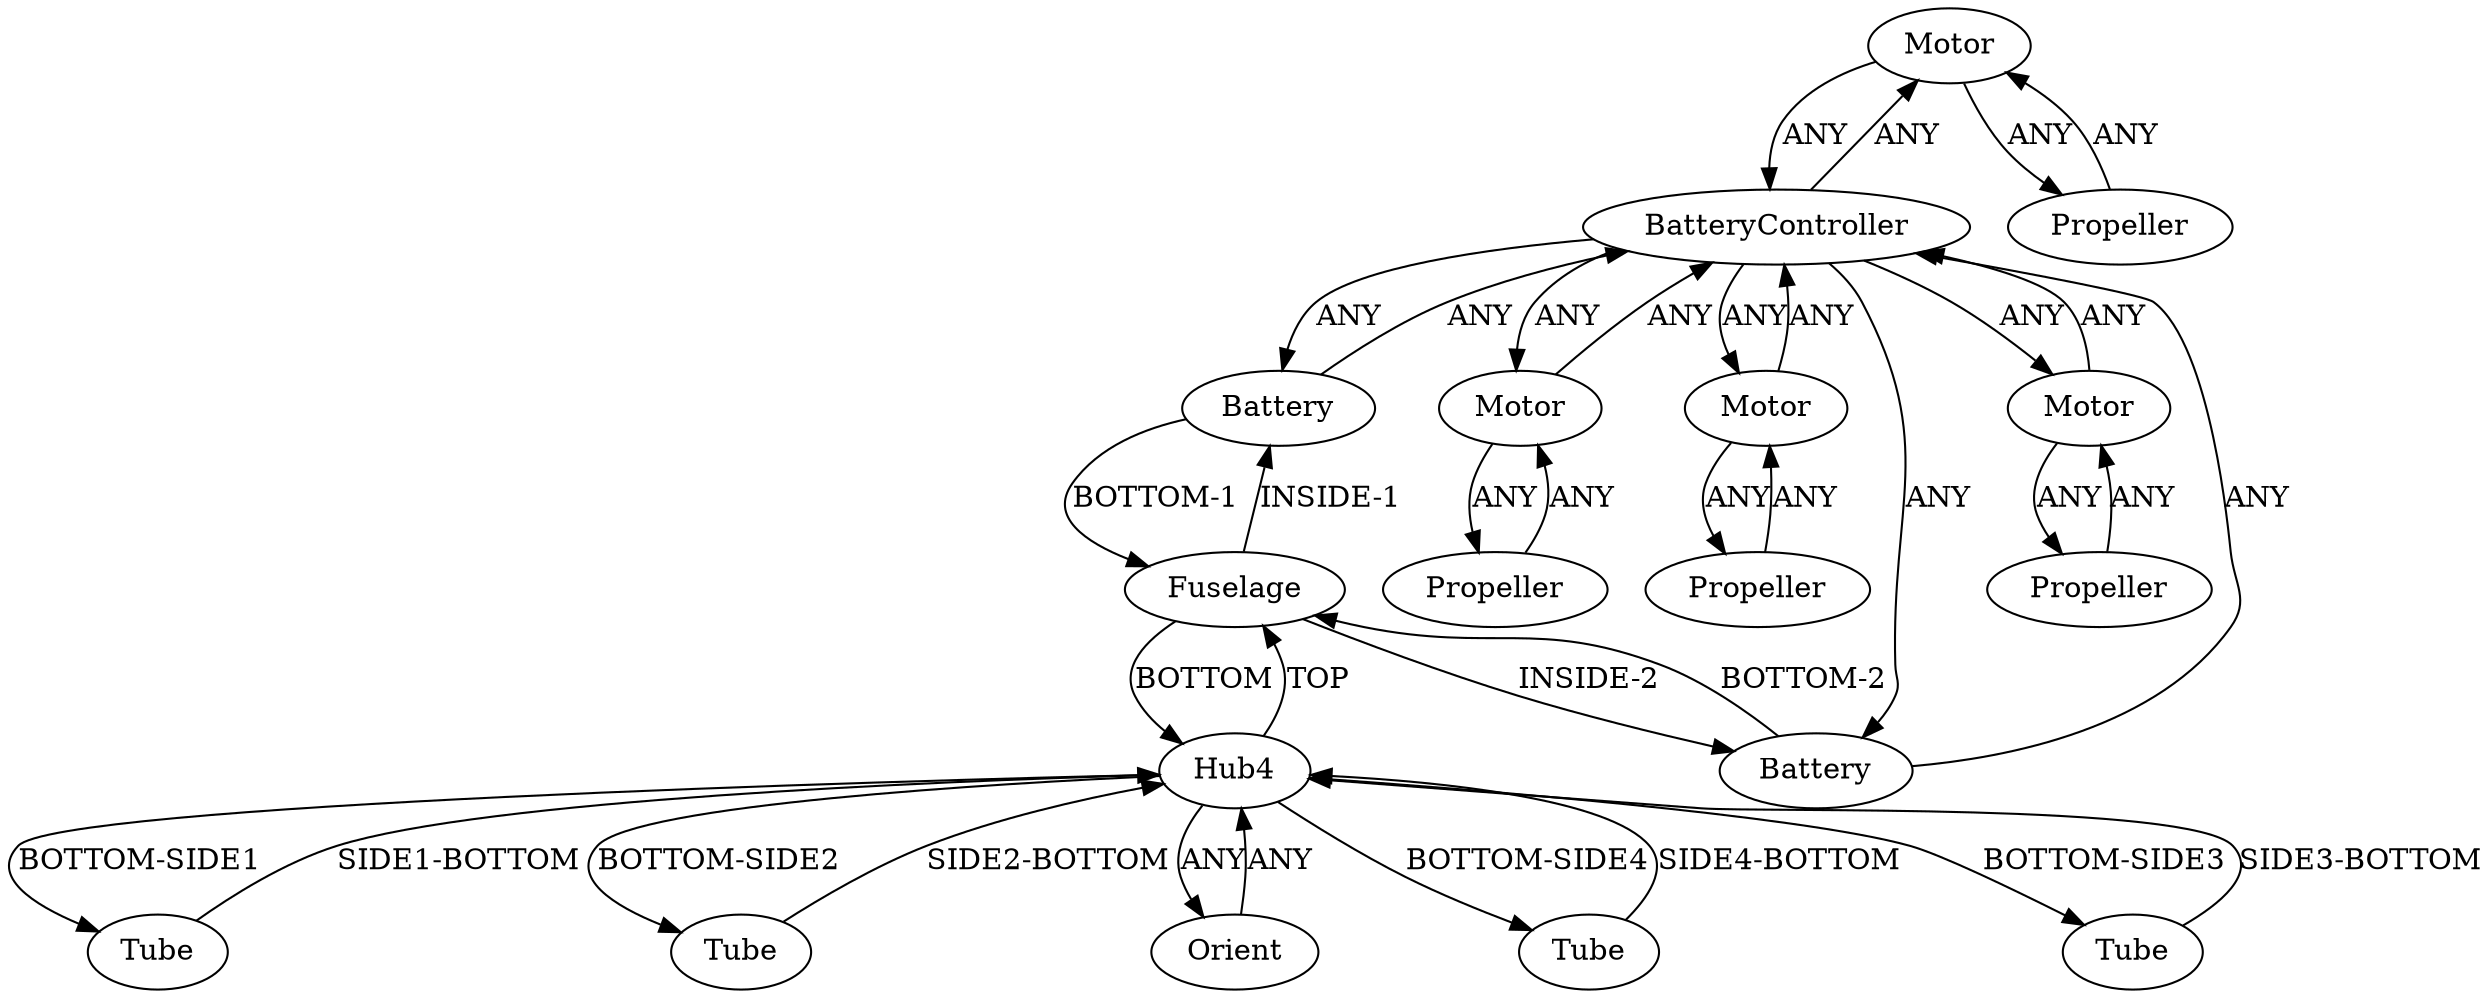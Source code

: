 /* Created by igraph 0.10.2 */
digraph {
  0 [
    instance=Motor_instance_1
    label=Motor
  ];
  1 [
    instance=Tube_instance_2
    label=Tube
  ];
  2 [
    instance=Propeller_instance_1
    label=Propeller
  ];
  3 [
    instance=Battery_instance_1
    label=Battery
  ];
  4 [
    instance=Motor_instance_2
    label=Motor
  ];
  5 [
    instance=Hub4_instance_1
    label=Hub4
  ];
  6 [
    instance=Fuselage_instance_1
    label=Fuselage
  ];
  7 [
    instance=Tube_instance_6
    label=Tube
  ];
  8 [
    instance=Orient
    label=Orient
  ];
  9 [
    instance=BatteryController_instance_1
    label=BatteryController
  ];
  10 [
    instance=Motor_instance_3
    label=Motor
  ];
  11 [
    instance=Propeller_instance_2
    label=Propeller
  ];
  12 [
    instance=Propeller_instance_3
    label=Propeller
  ];
  13 [
    instance=Battery_instance_2
    label=Battery
  ];
  14 [
    instance=Propeller_instance_4
    label=Propeller
  ];
  15 [
    instance=Motor_instance_4
    label=Motor
  ];
  16 [
    instance=Tube_instance_7
    label=Tube
  ];
  17 [
    instance=Tube_instance_8
    label=Tube
  ];

  0 -> 9 [
    label=ANY
  ];
  0 -> 11 [
    label=ANY
  ];
  1 -> 5 [
    label="SIDE1-BOTTOM"
  ];
  2 -> 4 [
    label=ANY
  ];
  3 -> 6 [
    label="BOTTOM-1"
  ];
  3 -> 9 [
    label=ANY
  ];
  4 -> 9 [
    label=ANY
  ];
  4 -> 2 [
    label=ANY
  ];
  5 -> 7 [
    label="BOTTOM-SIDE2"
  ];
  5 -> 6 [
    label=TOP
  ];
  5 -> 1 [
    label="BOTTOM-SIDE1"
  ];
  5 -> 16 [
    label="BOTTOM-SIDE4"
  ];
  5 -> 17 [
    label="BOTTOM-SIDE3"
  ];
  5 -> 8 [
    label=ANY
  ];
  6 -> 13 [
    label="INSIDE-2"
  ];
  6 -> 3 [
    label="INSIDE-1"
  ];
  6 -> 5 [
    label=BOTTOM
  ];
  7 -> 5 [
    label="SIDE2-BOTTOM"
  ];
  8 -> 5 [
    label=ANY
  ];
  9 -> 0 [
    label=ANY
  ];
  9 -> 13 [
    label=ANY
  ];
  9 -> 15 [
    label=ANY
  ];
  9 -> 3 [
    label=ANY
  ];
  9 -> 10 [
    label=ANY
  ];
  9 -> 4 [
    label=ANY
  ];
  10 -> 14 [
    label=ANY
  ];
  10 -> 9 [
    label=ANY
  ];
  11 -> 0 [
    label=ANY
  ];
  12 -> 15 [
    label=ANY
  ];
  13 -> 6 [
    label="BOTTOM-2"
  ];
  13 -> 9 [
    label=ANY
  ];
  14 -> 10 [
    label=ANY
  ];
  15 -> 12 [
    label=ANY
  ];
  15 -> 9 [
    label=ANY
  ];
  16 -> 5 [
    label="SIDE4-BOTTOM"
  ];
  17 -> 5 [
    label="SIDE3-BOTTOM"
  ];
}
